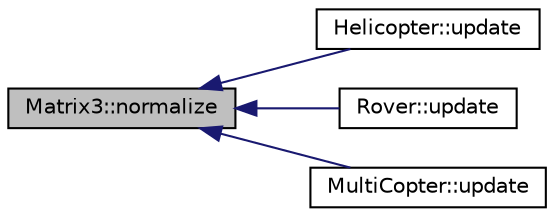 digraph "Matrix3::normalize"
{
 // INTERACTIVE_SVG=YES
  edge [fontname="Helvetica",fontsize="10",labelfontname="Helvetica",labelfontsize="10"];
  node [fontname="Helvetica",fontsize="10",shape=record];
  rankdir="LR";
  Node1 [label="Matrix3::normalize",height=0.2,width=0.4,color="black", fillcolor="grey75", style="filled" fontcolor="black"];
  Node1 -> Node2 [dir="back",color="midnightblue",fontsize="10",style="solid",fontname="Helvetica"];
  Node2 [label="Helicopter::update",height=0.2,width=0.4,color="black", fillcolor="white", style="filled",URL="$classHelicopter.html#a679e4dbbeca418ad17aa98aafdc99385"];
  Node1 -> Node3 [dir="back",color="midnightblue",fontsize="10",style="solid",fontname="Helvetica"];
  Node3 [label="Rover::update",height=0.2,width=0.4,color="black", fillcolor="white", style="filled",URL="$classRover.html#a1b444db0b18db7f90dfb59e493ab5e29"];
  Node1 -> Node4 [dir="back",color="midnightblue",fontsize="10",style="solid",fontname="Helvetica"];
  Node4 [label="MultiCopter::update",height=0.2,width=0.4,color="black", fillcolor="white", style="filled",URL="$classMultiCopter.html#ad4df8bcd20625ce425cc9d73f9aa6a20"];
}
